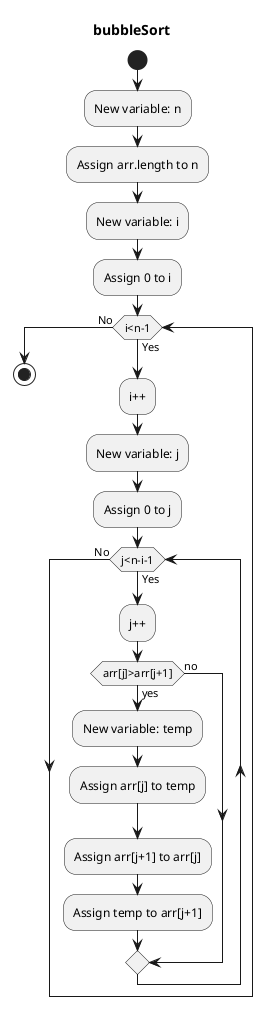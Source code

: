 @startuml
title bubbleSort
start
:New variable: n;
:Assign arr.length to n;
:New variable: i;
:Assign 0 to i;
while (i<n-1) is (Yes)
:i++;
:New variable: j;
:Assign 0 to j;
while (j<n-i-1) is (Yes)
:j++;
if (arr[j]>arr[j+1]) then (yes)
:New variable: temp;
:Assign arr[j] to temp;
:Assign arr[j+1] to arr[j];
:Assign temp to arr[j+1];
else (no)
endif
endwhile (No)
endwhile (No)
stop
@enduml
